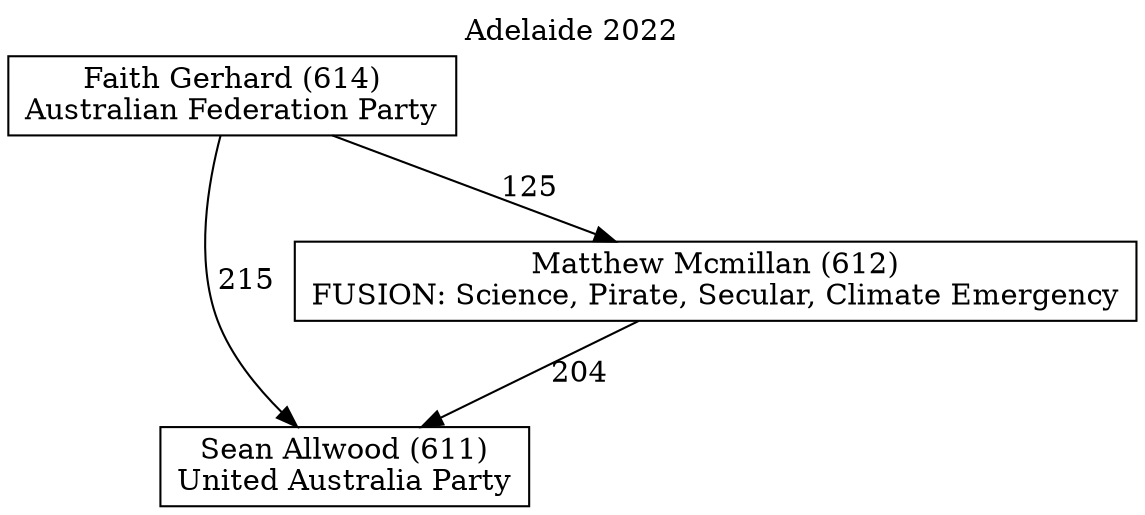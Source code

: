 // House preference flow
digraph "Sean Allwood (611)_Adelaide_2022" {
	graph [label="Adelaide 2022" labelloc=t mclimit=10]
	node [shape=box]
	"Sean Allwood (611)" [label="Sean Allwood (611)
United Australia Party"]
	"Matthew Mcmillan (612)" [label="Matthew Mcmillan (612)
FUSION: Science, Pirate, Secular, Climate Emergency"]
	"Faith Gerhard (614)" [label="Faith Gerhard (614)
Australian Federation Party"]
	"Matthew Mcmillan (612)" -> "Sean Allwood (611)" [label=204]
	"Faith Gerhard (614)" -> "Matthew Mcmillan (612)" [label=125]
	"Faith Gerhard (614)" -> "Sean Allwood (611)" [label=215]
}
